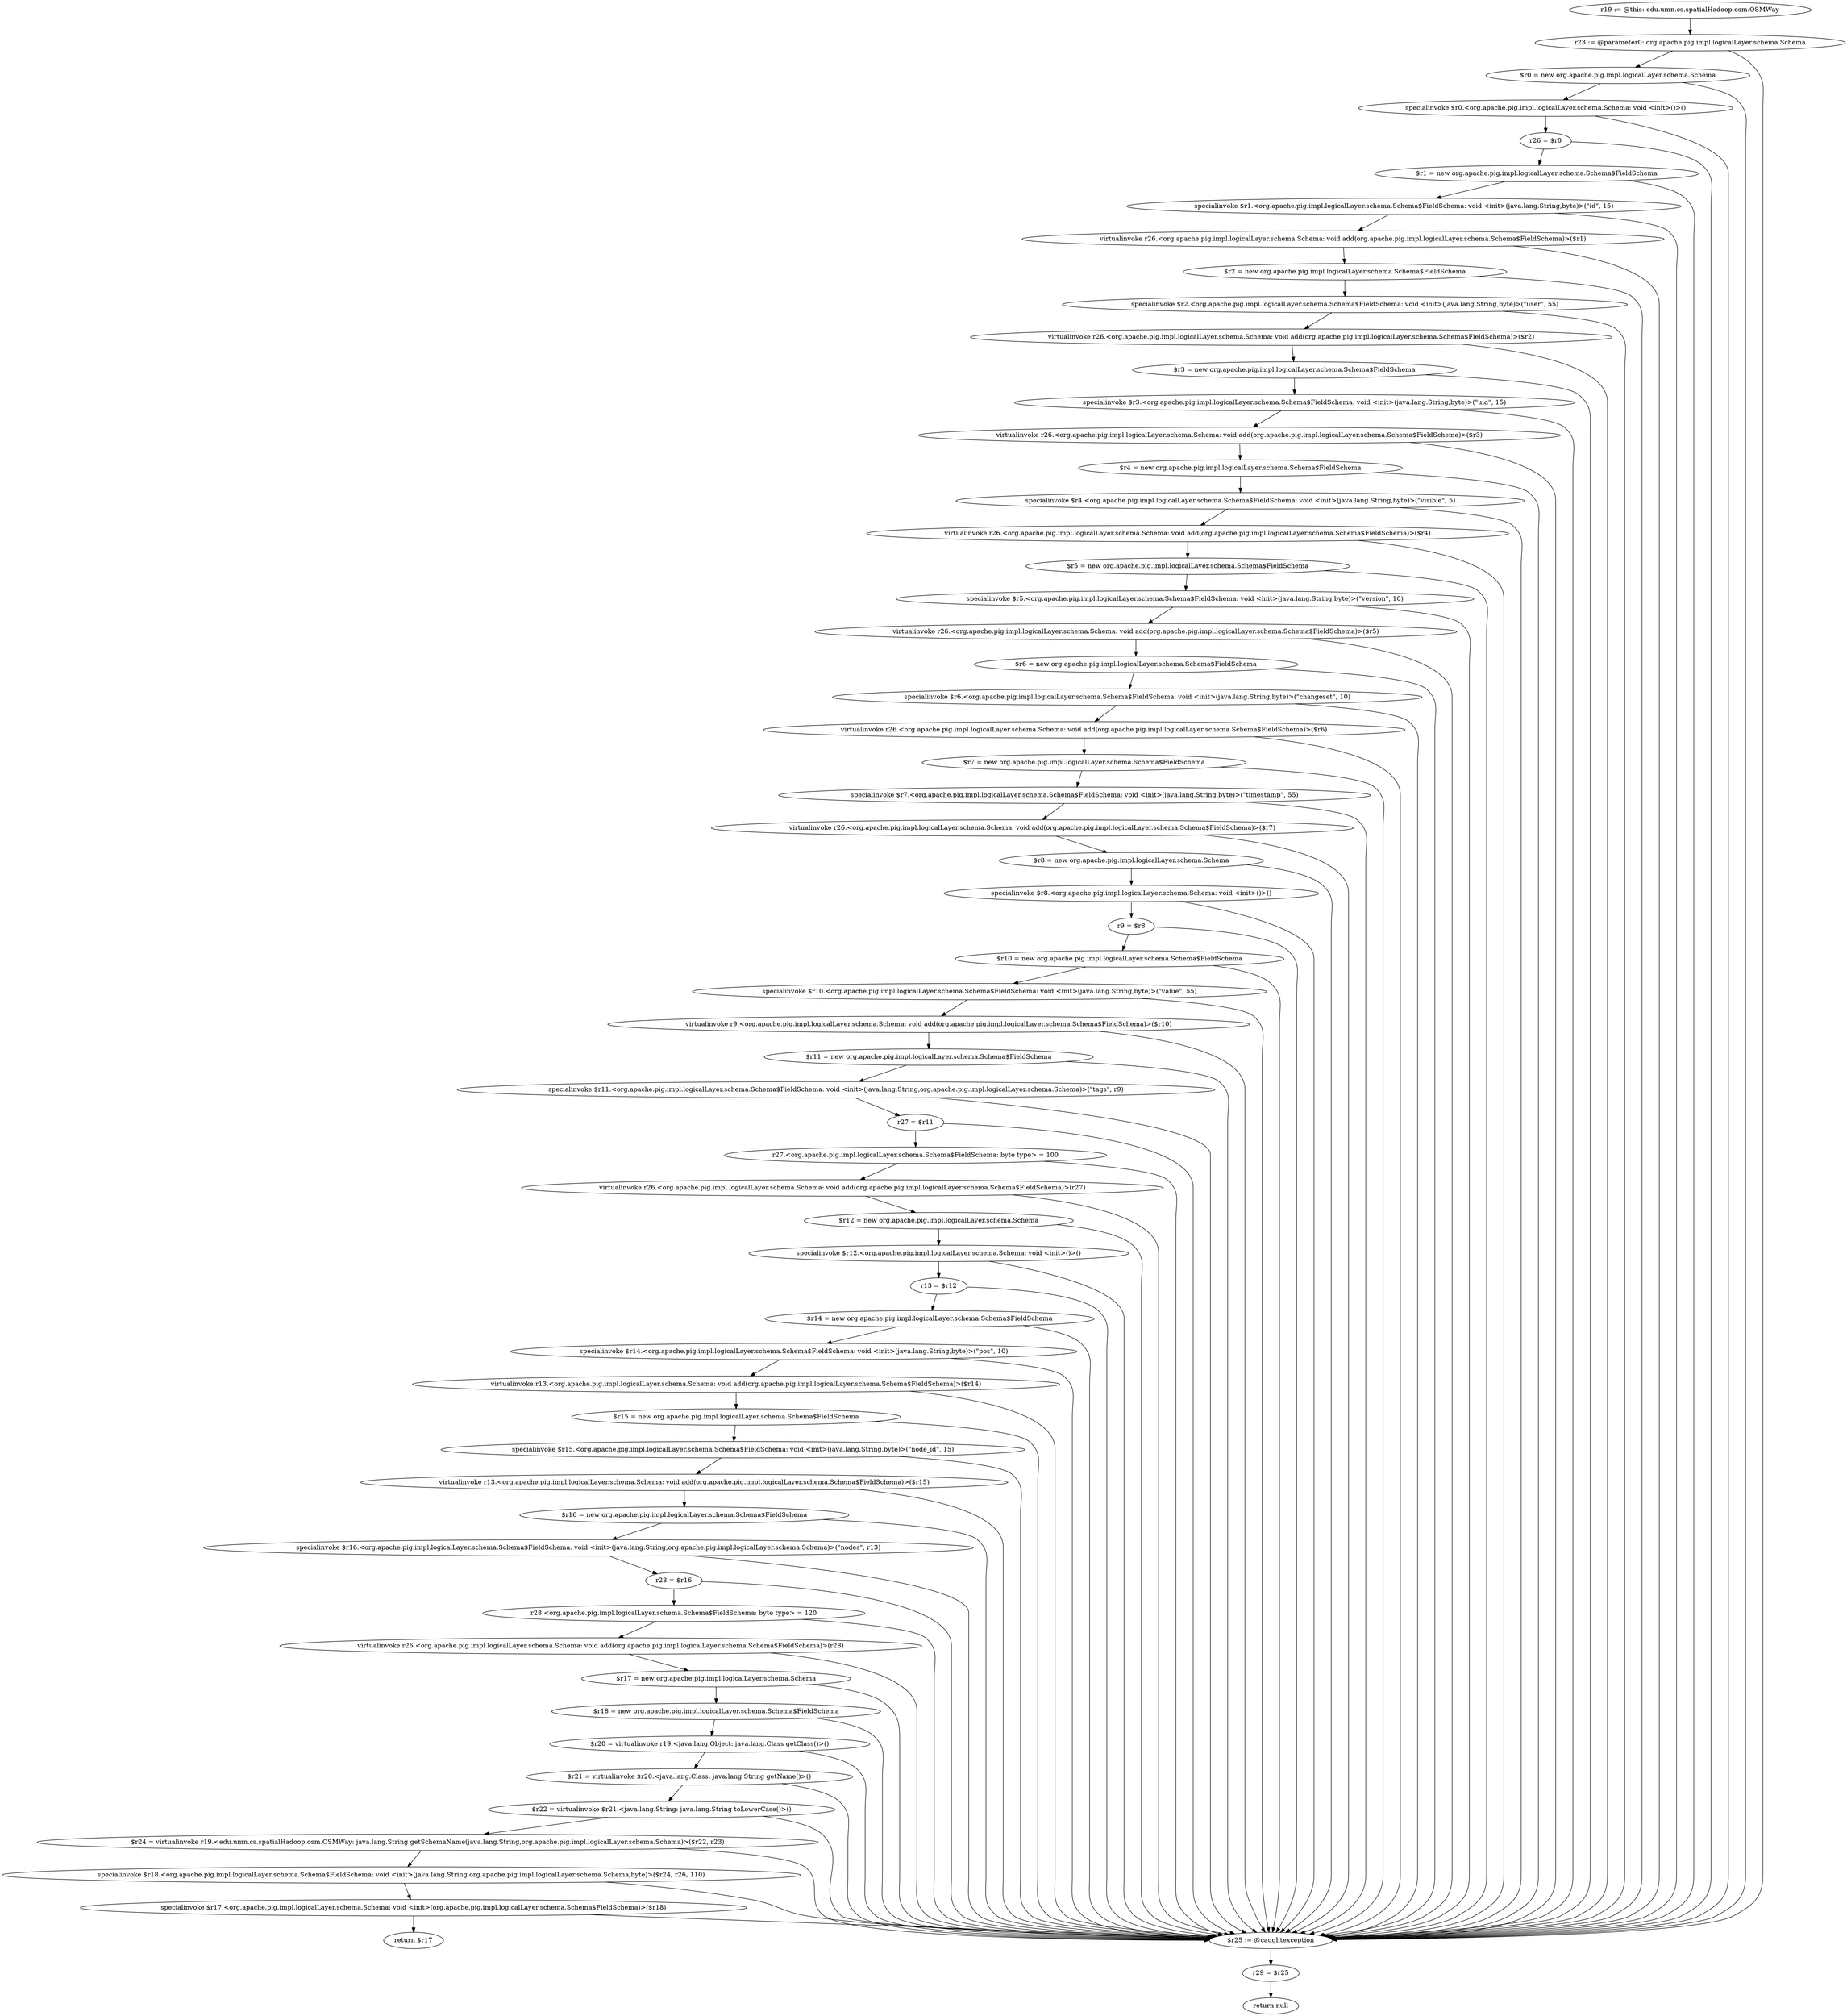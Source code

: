 digraph "unitGraph" {
    "r19 := @this: edu.umn.cs.spatialHadoop.osm.OSMWay"
    "r23 := @parameter0: org.apache.pig.impl.logicalLayer.schema.Schema"
    "$r0 = new org.apache.pig.impl.logicalLayer.schema.Schema"
    "specialinvoke $r0.<org.apache.pig.impl.logicalLayer.schema.Schema: void <init>()>()"
    "r26 = $r0"
    "$r1 = new org.apache.pig.impl.logicalLayer.schema.Schema$FieldSchema"
    "specialinvoke $r1.<org.apache.pig.impl.logicalLayer.schema.Schema$FieldSchema: void <init>(java.lang.String,byte)>(\"id\", 15)"
    "virtualinvoke r26.<org.apache.pig.impl.logicalLayer.schema.Schema: void add(org.apache.pig.impl.logicalLayer.schema.Schema$FieldSchema)>($r1)"
    "$r2 = new org.apache.pig.impl.logicalLayer.schema.Schema$FieldSchema"
    "specialinvoke $r2.<org.apache.pig.impl.logicalLayer.schema.Schema$FieldSchema: void <init>(java.lang.String,byte)>(\"user\", 55)"
    "virtualinvoke r26.<org.apache.pig.impl.logicalLayer.schema.Schema: void add(org.apache.pig.impl.logicalLayer.schema.Schema$FieldSchema)>($r2)"
    "$r3 = new org.apache.pig.impl.logicalLayer.schema.Schema$FieldSchema"
    "specialinvoke $r3.<org.apache.pig.impl.logicalLayer.schema.Schema$FieldSchema: void <init>(java.lang.String,byte)>(\"uid\", 15)"
    "virtualinvoke r26.<org.apache.pig.impl.logicalLayer.schema.Schema: void add(org.apache.pig.impl.logicalLayer.schema.Schema$FieldSchema)>($r3)"
    "$r4 = new org.apache.pig.impl.logicalLayer.schema.Schema$FieldSchema"
    "specialinvoke $r4.<org.apache.pig.impl.logicalLayer.schema.Schema$FieldSchema: void <init>(java.lang.String,byte)>(\"visible\", 5)"
    "virtualinvoke r26.<org.apache.pig.impl.logicalLayer.schema.Schema: void add(org.apache.pig.impl.logicalLayer.schema.Schema$FieldSchema)>($r4)"
    "$r5 = new org.apache.pig.impl.logicalLayer.schema.Schema$FieldSchema"
    "specialinvoke $r5.<org.apache.pig.impl.logicalLayer.schema.Schema$FieldSchema: void <init>(java.lang.String,byte)>(\"version\", 10)"
    "virtualinvoke r26.<org.apache.pig.impl.logicalLayer.schema.Schema: void add(org.apache.pig.impl.logicalLayer.schema.Schema$FieldSchema)>($r5)"
    "$r6 = new org.apache.pig.impl.logicalLayer.schema.Schema$FieldSchema"
    "specialinvoke $r6.<org.apache.pig.impl.logicalLayer.schema.Schema$FieldSchema: void <init>(java.lang.String,byte)>(\"changeset\", 10)"
    "virtualinvoke r26.<org.apache.pig.impl.logicalLayer.schema.Schema: void add(org.apache.pig.impl.logicalLayer.schema.Schema$FieldSchema)>($r6)"
    "$r7 = new org.apache.pig.impl.logicalLayer.schema.Schema$FieldSchema"
    "specialinvoke $r7.<org.apache.pig.impl.logicalLayer.schema.Schema$FieldSchema: void <init>(java.lang.String,byte)>(\"timestamp\", 55)"
    "virtualinvoke r26.<org.apache.pig.impl.logicalLayer.schema.Schema: void add(org.apache.pig.impl.logicalLayer.schema.Schema$FieldSchema)>($r7)"
    "$r8 = new org.apache.pig.impl.logicalLayer.schema.Schema"
    "specialinvoke $r8.<org.apache.pig.impl.logicalLayer.schema.Schema: void <init>()>()"
    "r9 = $r8"
    "$r10 = new org.apache.pig.impl.logicalLayer.schema.Schema$FieldSchema"
    "specialinvoke $r10.<org.apache.pig.impl.logicalLayer.schema.Schema$FieldSchema: void <init>(java.lang.String,byte)>(\"value\", 55)"
    "virtualinvoke r9.<org.apache.pig.impl.logicalLayer.schema.Schema: void add(org.apache.pig.impl.logicalLayer.schema.Schema$FieldSchema)>($r10)"
    "$r11 = new org.apache.pig.impl.logicalLayer.schema.Schema$FieldSchema"
    "specialinvoke $r11.<org.apache.pig.impl.logicalLayer.schema.Schema$FieldSchema: void <init>(java.lang.String,org.apache.pig.impl.logicalLayer.schema.Schema)>(\"tags\", r9)"
    "r27 = $r11"
    "r27.<org.apache.pig.impl.logicalLayer.schema.Schema$FieldSchema: byte type> = 100"
    "virtualinvoke r26.<org.apache.pig.impl.logicalLayer.schema.Schema: void add(org.apache.pig.impl.logicalLayer.schema.Schema$FieldSchema)>(r27)"
    "$r12 = new org.apache.pig.impl.logicalLayer.schema.Schema"
    "specialinvoke $r12.<org.apache.pig.impl.logicalLayer.schema.Schema: void <init>()>()"
    "r13 = $r12"
    "$r14 = new org.apache.pig.impl.logicalLayer.schema.Schema$FieldSchema"
    "specialinvoke $r14.<org.apache.pig.impl.logicalLayer.schema.Schema$FieldSchema: void <init>(java.lang.String,byte)>(\"pos\", 10)"
    "virtualinvoke r13.<org.apache.pig.impl.logicalLayer.schema.Schema: void add(org.apache.pig.impl.logicalLayer.schema.Schema$FieldSchema)>($r14)"
    "$r15 = new org.apache.pig.impl.logicalLayer.schema.Schema$FieldSchema"
    "specialinvoke $r15.<org.apache.pig.impl.logicalLayer.schema.Schema$FieldSchema: void <init>(java.lang.String,byte)>(\"node_id\", 15)"
    "virtualinvoke r13.<org.apache.pig.impl.logicalLayer.schema.Schema: void add(org.apache.pig.impl.logicalLayer.schema.Schema$FieldSchema)>($r15)"
    "$r16 = new org.apache.pig.impl.logicalLayer.schema.Schema$FieldSchema"
    "specialinvoke $r16.<org.apache.pig.impl.logicalLayer.schema.Schema$FieldSchema: void <init>(java.lang.String,org.apache.pig.impl.logicalLayer.schema.Schema)>(\"nodes\", r13)"
    "r28 = $r16"
    "r28.<org.apache.pig.impl.logicalLayer.schema.Schema$FieldSchema: byte type> = 120"
    "virtualinvoke r26.<org.apache.pig.impl.logicalLayer.schema.Schema: void add(org.apache.pig.impl.logicalLayer.schema.Schema$FieldSchema)>(r28)"
    "$r17 = new org.apache.pig.impl.logicalLayer.schema.Schema"
    "$r18 = new org.apache.pig.impl.logicalLayer.schema.Schema$FieldSchema"
    "$r20 = virtualinvoke r19.<java.lang.Object: java.lang.Class getClass()>()"
    "$r21 = virtualinvoke $r20.<java.lang.Class: java.lang.String getName()>()"
    "$r22 = virtualinvoke $r21.<java.lang.String: java.lang.String toLowerCase()>()"
    "$r24 = virtualinvoke r19.<edu.umn.cs.spatialHadoop.osm.OSMWay: java.lang.String getSchemaName(java.lang.String,org.apache.pig.impl.logicalLayer.schema.Schema)>($r22, r23)"
    "specialinvoke $r18.<org.apache.pig.impl.logicalLayer.schema.Schema$FieldSchema: void <init>(java.lang.String,org.apache.pig.impl.logicalLayer.schema.Schema,byte)>($r24, r26, 110)"
    "specialinvoke $r17.<org.apache.pig.impl.logicalLayer.schema.Schema: void <init>(org.apache.pig.impl.logicalLayer.schema.Schema$FieldSchema)>($r18)"
    "return $r17"
    "$r25 := @caughtexception"
    "r29 = $r25"
    "return null"
    "r19 := @this: edu.umn.cs.spatialHadoop.osm.OSMWay"->"r23 := @parameter0: org.apache.pig.impl.logicalLayer.schema.Schema";
    "r23 := @parameter0: org.apache.pig.impl.logicalLayer.schema.Schema"->"$r0 = new org.apache.pig.impl.logicalLayer.schema.Schema";
    "r23 := @parameter0: org.apache.pig.impl.logicalLayer.schema.Schema"->"$r25 := @caughtexception";
    "$r0 = new org.apache.pig.impl.logicalLayer.schema.Schema"->"specialinvoke $r0.<org.apache.pig.impl.logicalLayer.schema.Schema: void <init>()>()";
    "$r0 = new org.apache.pig.impl.logicalLayer.schema.Schema"->"$r25 := @caughtexception";
    "specialinvoke $r0.<org.apache.pig.impl.logicalLayer.schema.Schema: void <init>()>()"->"r26 = $r0";
    "specialinvoke $r0.<org.apache.pig.impl.logicalLayer.schema.Schema: void <init>()>()"->"$r25 := @caughtexception";
    "r26 = $r0"->"$r1 = new org.apache.pig.impl.logicalLayer.schema.Schema$FieldSchema";
    "r26 = $r0"->"$r25 := @caughtexception";
    "$r1 = new org.apache.pig.impl.logicalLayer.schema.Schema$FieldSchema"->"specialinvoke $r1.<org.apache.pig.impl.logicalLayer.schema.Schema$FieldSchema: void <init>(java.lang.String,byte)>(\"id\", 15)";
    "$r1 = new org.apache.pig.impl.logicalLayer.schema.Schema$FieldSchema"->"$r25 := @caughtexception";
    "specialinvoke $r1.<org.apache.pig.impl.logicalLayer.schema.Schema$FieldSchema: void <init>(java.lang.String,byte)>(\"id\", 15)"->"virtualinvoke r26.<org.apache.pig.impl.logicalLayer.schema.Schema: void add(org.apache.pig.impl.logicalLayer.schema.Schema$FieldSchema)>($r1)";
    "specialinvoke $r1.<org.apache.pig.impl.logicalLayer.schema.Schema$FieldSchema: void <init>(java.lang.String,byte)>(\"id\", 15)"->"$r25 := @caughtexception";
    "virtualinvoke r26.<org.apache.pig.impl.logicalLayer.schema.Schema: void add(org.apache.pig.impl.logicalLayer.schema.Schema$FieldSchema)>($r1)"->"$r2 = new org.apache.pig.impl.logicalLayer.schema.Schema$FieldSchema";
    "virtualinvoke r26.<org.apache.pig.impl.logicalLayer.schema.Schema: void add(org.apache.pig.impl.logicalLayer.schema.Schema$FieldSchema)>($r1)"->"$r25 := @caughtexception";
    "$r2 = new org.apache.pig.impl.logicalLayer.schema.Schema$FieldSchema"->"specialinvoke $r2.<org.apache.pig.impl.logicalLayer.schema.Schema$FieldSchema: void <init>(java.lang.String,byte)>(\"user\", 55)";
    "$r2 = new org.apache.pig.impl.logicalLayer.schema.Schema$FieldSchema"->"$r25 := @caughtexception";
    "specialinvoke $r2.<org.apache.pig.impl.logicalLayer.schema.Schema$FieldSchema: void <init>(java.lang.String,byte)>(\"user\", 55)"->"virtualinvoke r26.<org.apache.pig.impl.logicalLayer.schema.Schema: void add(org.apache.pig.impl.logicalLayer.schema.Schema$FieldSchema)>($r2)";
    "specialinvoke $r2.<org.apache.pig.impl.logicalLayer.schema.Schema$FieldSchema: void <init>(java.lang.String,byte)>(\"user\", 55)"->"$r25 := @caughtexception";
    "virtualinvoke r26.<org.apache.pig.impl.logicalLayer.schema.Schema: void add(org.apache.pig.impl.logicalLayer.schema.Schema$FieldSchema)>($r2)"->"$r3 = new org.apache.pig.impl.logicalLayer.schema.Schema$FieldSchema";
    "virtualinvoke r26.<org.apache.pig.impl.logicalLayer.schema.Schema: void add(org.apache.pig.impl.logicalLayer.schema.Schema$FieldSchema)>($r2)"->"$r25 := @caughtexception";
    "$r3 = new org.apache.pig.impl.logicalLayer.schema.Schema$FieldSchema"->"specialinvoke $r3.<org.apache.pig.impl.logicalLayer.schema.Schema$FieldSchema: void <init>(java.lang.String,byte)>(\"uid\", 15)";
    "$r3 = new org.apache.pig.impl.logicalLayer.schema.Schema$FieldSchema"->"$r25 := @caughtexception";
    "specialinvoke $r3.<org.apache.pig.impl.logicalLayer.schema.Schema$FieldSchema: void <init>(java.lang.String,byte)>(\"uid\", 15)"->"virtualinvoke r26.<org.apache.pig.impl.logicalLayer.schema.Schema: void add(org.apache.pig.impl.logicalLayer.schema.Schema$FieldSchema)>($r3)";
    "specialinvoke $r3.<org.apache.pig.impl.logicalLayer.schema.Schema$FieldSchema: void <init>(java.lang.String,byte)>(\"uid\", 15)"->"$r25 := @caughtexception";
    "virtualinvoke r26.<org.apache.pig.impl.logicalLayer.schema.Schema: void add(org.apache.pig.impl.logicalLayer.schema.Schema$FieldSchema)>($r3)"->"$r4 = new org.apache.pig.impl.logicalLayer.schema.Schema$FieldSchema";
    "virtualinvoke r26.<org.apache.pig.impl.logicalLayer.schema.Schema: void add(org.apache.pig.impl.logicalLayer.schema.Schema$FieldSchema)>($r3)"->"$r25 := @caughtexception";
    "$r4 = new org.apache.pig.impl.logicalLayer.schema.Schema$FieldSchema"->"specialinvoke $r4.<org.apache.pig.impl.logicalLayer.schema.Schema$FieldSchema: void <init>(java.lang.String,byte)>(\"visible\", 5)";
    "$r4 = new org.apache.pig.impl.logicalLayer.schema.Schema$FieldSchema"->"$r25 := @caughtexception";
    "specialinvoke $r4.<org.apache.pig.impl.logicalLayer.schema.Schema$FieldSchema: void <init>(java.lang.String,byte)>(\"visible\", 5)"->"virtualinvoke r26.<org.apache.pig.impl.logicalLayer.schema.Schema: void add(org.apache.pig.impl.logicalLayer.schema.Schema$FieldSchema)>($r4)";
    "specialinvoke $r4.<org.apache.pig.impl.logicalLayer.schema.Schema$FieldSchema: void <init>(java.lang.String,byte)>(\"visible\", 5)"->"$r25 := @caughtexception";
    "virtualinvoke r26.<org.apache.pig.impl.logicalLayer.schema.Schema: void add(org.apache.pig.impl.logicalLayer.schema.Schema$FieldSchema)>($r4)"->"$r5 = new org.apache.pig.impl.logicalLayer.schema.Schema$FieldSchema";
    "virtualinvoke r26.<org.apache.pig.impl.logicalLayer.schema.Schema: void add(org.apache.pig.impl.logicalLayer.schema.Schema$FieldSchema)>($r4)"->"$r25 := @caughtexception";
    "$r5 = new org.apache.pig.impl.logicalLayer.schema.Schema$FieldSchema"->"specialinvoke $r5.<org.apache.pig.impl.logicalLayer.schema.Schema$FieldSchema: void <init>(java.lang.String,byte)>(\"version\", 10)";
    "$r5 = new org.apache.pig.impl.logicalLayer.schema.Schema$FieldSchema"->"$r25 := @caughtexception";
    "specialinvoke $r5.<org.apache.pig.impl.logicalLayer.schema.Schema$FieldSchema: void <init>(java.lang.String,byte)>(\"version\", 10)"->"virtualinvoke r26.<org.apache.pig.impl.logicalLayer.schema.Schema: void add(org.apache.pig.impl.logicalLayer.schema.Schema$FieldSchema)>($r5)";
    "specialinvoke $r5.<org.apache.pig.impl.logicalLayer.schema.Schema$FieldSchema: void <init>(java.lang.String,byte)>(\"version\", 10)"->"$r25 := @caughtexception";
    "virtualinvoke r26.<org.apache.pig.impl.logicalLayer.schema.Schema: void add(org.apache.pig.impl.logicalLayer.schema.Schema$FieldSchema)>($r5)"->"$r6 = new org.apache.pig.impl.logicalLayer.schema.Schema$FieldSchema";
    "virtualinvoke r26.<org.apache.pig.impl.logicalLayer.schema.Schema: void add(org.apache.pig.impl.logicalLayer.schema.Schema$FieldSchema)>($r5)"->"$r25 := @caughtexception";
    "$r6 = new org.apache.pig.impl.logicalLayer.schema.Schema$FieldSchema"->"specialinvoke $r6.<org.apache.pig.impl.logicalLayer.schema.Schema$FieldSchema: void <init>(java.lang.String,byte)>(\"changeset\", 10)";
    "$r6 = new org.apache.pig.impl.logicalLayer.schema.Schema$FieldSchema"->"$r25 := @caughtexception";
    "specialinvoke $r6.<org.apache.pig.impl.logicalLayer.schema.Schema$FieldSchema: void <init>(java.lang.String,byte)>(\"changeset\", 10)"->"virtualinvoke r26.<org.apache.pig.impl.logicalLayer.schema.Schema: void add(org.apache.pig.impl.logicalLayer.schema.Schema$FieldSchema)>($r6)";
    "specialinvoke $r6.<org.apache.pig.impl.logicalLayer.schema.Schema$FieldSchema: void <init>(java.lang.String,byte)>(\"changeset\", 10)"->"$r25 := @caughtexception";
    "virtualinvoke r26.<org.apache.pig.impl.logicalLayer.schema.Schema: void add(org.apache.pig.impl.logicalLayer.schema.Schema$FieldSchema)>($r6)"->"$r7 = new org.apache.pig.impl.logicalLayer.schema.Schema$FieldSchema";
    "virtualinvoke r26.<org.apache.pig.impl.logicalLayer.schema.Schema: void add(org.apache.pig.impl.logicalLayer.schema.Schema$FieldSchema)>($r6)"->"$r25 := @caughtexception";
    "$r7 = new org.apache.pig.impl.logicalLayer.schema.Schema$FieldSchema"->"specialinvoke $r7.<org.apache.pig.impl.logicalLayer.schema.Schema$FieldSchema: void <init>(java.lang.String,byte)>(\"timestamp\", 55)";
    "$r7 = new org.apache.pig.impl.logicalLayer.schema.Schema$FieldSchema"->"$r25 := @caughtexception";
    "specialinvoke $r7.<org.apache.pig.impl.logicalLayer.schema.Schema$FieldSchema: void <init>(java.lang.String,byte)>(\"timestamp\", 55)"->"virtualinvoke r26.<org.apache.pig.impl.logicalLayer.schema.Schema: void add(org.apache.pig.impl.logicalLayer.schema.Schema$FieldSchema)>($r7)";
    "specialinvoke $r7.<org.apache.pig.impl.logicalLayer.schema.Schema$FieldSchema: void <init>(java.lang.String,byte)>(\"timestamp\", 55)"->"$r25 := @caughtexception";
    "virtualinvoke r26.<org.apache.pig.impl.logicalLayer.schema.Schema: void add(org.apache.pig.impl.logicalLayer.schema.Schema$FieldSchema)>($r7)"->"$r8 = new org.apache.pig.impl.logicalLayer.schema.Schema";
    "virtualinvoke r26.<org.apache.pig.impl.logicalLayer.schema.Schema: void add(org.apache.pig.impl.logicalLayer.schema.Schema$FieldSchema)>($r7)"->"$r25 := @caughtexception";
    "$r8 = new org.apache.pig.impl.logicalLayer.schema.Schema"->"specialinvoke $r8.<org.apache.pig.impl.logicalLayer.schema.Schema: void <init>()>()";
    "$r8 = new org.apache.pig.impl.logicalLayer.schema.Schema"->"$r25 := @caughtexception";
    "specialinvoke $r8.<org.apache.pig.impl.logicalLayer.schema.Schema: void <init>()>()"->"r9 = $r8";
    "specialinvoke $r8.<org.apache.pig.impl.logicalLayer.schema.Schema: void <init>()>()"->"$r25 := @caughtexception";
    "r9 = $r8"->"$r10 = new org.apache.pig.impl.logicalLayer.schema.Schema$FieldSchema";
    "r9 = $r8"->"$r25 := @caughtexception";
    "$r10 = new org.apache.pig.impl.logicalLayer.schema.Schema$FieldSchema"->"specialinvoke $r10.<org.apache.pig.impl.logicalLayer.schema.Schema$FieldSchema: void <init>(java.lang.String,byte)>(\"value\", 55)";
    "$r10 = new org.apache.pig.impl.logicalLayer.schema.Schema$FieldSchema"->"$r25 := @caughtexception";
    "specialinvoke $r10.<org.apache.pig.impl.logicalLayer.schema.Schema$FieldSchema: void <init>(java.lang.String,byte)>(\"value\", 55)"->"virtualinvoke r9.<org.apache.pig.impl.logicalLayer.schema.Schema: void add(org.apache.pig.impl.logicalLayer.schema.Schema$FieldSchema)>($r10)";
    "specialinvoke $r10.<org.apache.pig.impl.logicalLayer.schema.Schema$FieldSchema: void <init>(java.lang.String,byte)>(\"value\", 55)"->"$r25 := @caughtexception";
    "virtualinvoke r9.<org.apache.pig.impl.logicalLayer.schema.Schema: void add(org.apache.pig.impl.logicalLayer.schema.Schema$FieldSchema)>($r10)"->"$r11 = new org.apache.pig.impl.logicalLayer.schema.Schema$FieldSchema";
    "virtualinvoke r9.<org.apache.pig.impl.logicalLayer.schema.Schema: void add(org.apache.pig.impl.logicalLayer.schema.Schema$FieldSchema)>($r10)"->"$r25 := @caughtexception";
    "$r11 = new org.apache.pig.impl.logicalLayer.schema.Schema$FieldSchema"->"specialinvoke $r11.<org.apache.pig.impl.logicalLayer.schema.Schema$FieldSchema: void <init>(java.lang.String,org.apache.pig.impl.logicalLayer.schema.Schema)>(\"tags\", r9)";
    "$r11 = new org.apache.pig.impl.logicalLayer.schema.Schema$FieldSchema"->"$r25 := @caughtexception";
    "specialinvoke $r11.<org.apache.pig.impl.logicalLayer.schema.Schema$FieldSchema: void <init>(java.lang.String,org.apache.pig.impl.logicalLayer.schema.Schema)>(\"tags\", r9)"->"r27 = $r11";
    "specialinvoke $r11.<org.apache.pig.impl.logicalLayer.schema.Schema$FieldSchema: void <init>(java.lang.String,org.apache.pig.impl.logicalLayer.schema.Schema)>(\"tags\", r9)"->"$r25 := @caughtexception";
    "r27 = $r11"->"r27.<org.apache.pig.impl.logicalLayer.schema.Schema$FieldSchema: byte type> = 100";
    "r27 = $r11"->"$r25 := @caughtexception";
    "r27.<org.apache.pig.impl.logicalLayer.schema.Schema$FieldSchema: byte type> = 100"->"virtualinvoke r26.<org.apache.pig.impl.logicalLayer.schema.Schema: void add(org.apache.pig.impl.logicalLayer.schema.Schema$FieldSchema)>(r27)";
    "r27.<org.apache.pig.impl.logicalLayer.schema.Schema$FieldSchema: byte type> = 100"->"$r25 := @caughtexception";
    "virtualinvoke r26.<org.apache.pig.impl.logicalLayer.schema.Schema: void add(org.apache.pig.impl.logicalLayer.schema.Schema$FieldSchema)>(r27)"->"$r12 = new org.apache.pig.impl.logicalLayer.schema.Schema";
    "virtualinvoke r26.<org.apache.pig.impl.logicalLayer.schema.Schema: void add(org.apache.pig.impl.logicalLayer.schema.Schema$FieldSchema)>(r27)"->"$r25 := @caughtexception";
    "$r12 = new org.apache.pig.impl.logicalLayer.schema.Schema"->"specialinvoke $r12.<org.apache.pig.impl.logicalLayer.schema.Schema: void <init>()>()";
    "$r12 = new org.apache.pig.impl.logicalLayer.schema.Schema"->"$r25 := @caughtexception";
    "specialinvoke $r12.<org.apache.pig.impl.logicalLayer.schema.Schema: void <init>()>()"->"r13 = $r12";
    "specialinvoke $r12.<org.apache.pig.impl.logicalLayer.schema.Schema: void <init>()>()"->"$r25 := @caughtexception";
    "r13 = $r12"->"$r14 = new org.apache.pig.impl.logicalLayer.schema.Schema$FieldSchema";
    "r13 = $r12"->"$r25 := @caughtexception";
    "$r14 = new org.apache.pig.impl.logicalLayer.schema.Schema$FieldSchema"->"specialinvoke $r14.<org.apache.pig.impl.logicalLayer.schema.Schema$FieldSchema: void <init>(java.lang.String,byte)>(\"pos\", 10)";
    "$r14 = new org.apache.pig.impl.logicalLayer.schema.Schema$FieldSchema"->"$r25 := @caughtexception";
    "specialinvoke $r14.<org.apache.pig.impl.logicalLayer.schema.Schema$FieldSchema: void <init>(java.lang.String,byte)>(\"pos\", 10)"->"virtualinvoke r13.<org.apache.pig.impl.logicalLayer.schema.Schema: void add(org.apache.pig.impl.logicalLayer.schema.Schema$FieldSchema)>($r14)";
    "specialinvoke $r14.<org.apache.pig.impl.logicalLayer.schema.Schema$FieldSchema: void <init>(java.lang.String,byte)>(\"pos\", 10)"->"$r25 := @caughtexception";
    "virtualinvoke r13.<org.apache.pig.impl.logicalLayer.schema.Schema: void add(org.apache.pig.impl.logicalLayer.schema.Schema$FieldSchema)>($r14)"->"$r15 = new org.apache.pig.impl.logicalLayer.schema.Schema$FieldSchema";
    "virtualinvoke r13.<org.apache.pig.impl.logicalLayer.schema.Schema: void add(org.apache.pig.impl.logicalLayer.schema.Schema$FieldSchema)>($r14)"->"$r25 := @caughtexception";
    "$r15 = new org.apache.pig.impl.logicalLayer.schema.Schema$FieldSchema"->"specialinvoke $r15.<org.apache.pig.impl.logicalLayer.schema.Schema$FieldSchema: void <init>(java.lang.String,byte)>(\"node_id\", 15)";
    "$r15 = new org.apache.pig.impl.logicalLayer.schema.Schema$FieldSchema"->"$r25 := @caughtexception";
    "specialinvoke $r15.<org.apache.pig.impl.logicalLayer.schema.Schema$FieldSchema: void <init>(java.lang.String,byte)>(\"node_id\", 15)"->"virtualinvoke r13.<org.apache.pig.impl.logicalLayer.schema.Schema: void add(org.apache.pig.impl.logicalLayer.schema.Schema$FieldSchema)>($r15)";
    "specialinvoke $r15.<org.apache.pig.impl.logicalLayer.schema.Schema$FieldSchema: void <init>(java.lang.String,byte)>(\"node_id\", 15)"->"$r25 := @caughtexception";
    "virtualinvoke r13.<org.apache.pig.impl.logicalLayer.schema.Schema: void add(org.apache.pig.impl.logicalLayer.schema.Schema$FieldSchema)>($r15)"->"$r16 = new org.apache.pig.impl.logicalLayer.schema.Schema$FieldSchema";
    "virtualinvoke r13.<org.apache.pig.impl.logicalLayer.schema.Schema: void add(org.apache.pig.impl.logicalLayer.schema.Schema$FieldSchema)>($r15)"->"$r25 := @caughtexception";
    "$r16 = new org.apache.pig.impl.logicalLayer.schema.Schema$FieldSchema"->"specialinvoke $r16.<org.apache.pig.impl.logicalLayer.schema.Schema$FieldSchema: void <init>(java.lang.String,org.apache.pig.impl.logicalLayer.schema.Schema)>(\"nodes\", r13)";
    "$r16 = new org.apache.pig.impl.logicalLayer.schema.Schema$FieldSchema"->"$r25 := @caughtexception";
    "specialinvoke $r16.<org.apache.pig.impl.logicalLayer.schema.Schema$FieldSchema: void <init>(java.lang.String,org.apache.pig.impl.logicalLayer.schema.Schema)>(\"nodes\", r13)"->"r28 = $r16";
    "specialinvoke $r16.<org.apache.pig.impl.logicalLayer.schema.Schema$FieldSchema: void <init>(java.lang.String,org.apache.pig.impl.logicalLayer.schema.Schema)>(\"nodes\", r13)"->"$r25 := @caughtexception";
    "r28 = $r16"->"r28.<org.apache.pig.impl.logicalLayer.schema.Schema$FieldSchema: byte type> = 120";
    "r28 = $r16"->"$r25 := @caughtexception";
    "r28.<org.apache.pig.impl.logicalLayer.schema.Schema$FieldSchema: byte type> = 120"->"virtualinvoke r26.<org.apache.pig.impl.logicalLayer.schema.Schema: void add(org.apache.pig.impl.logicalLayer.schema.Schema$FieldSchema)>(r28)";
    "r28.<org.apache.pig.impl.logicalLayer.schema.Schema$FieldSchema: byte type> = 120"->"$r25 := @caughtexception";
    "virtualinvoke r26.<org.apache.pig.impl.logicalLayer.schema.Schema: void add(org.apache.pig.impl.logicalLayer.schema.Schema$FieldSchema)>(r28)"->"$r17 = new org.apache.pig.impl.logicalLayer.schema.Schema";
    "virtualinvoke r26.<org.apache.pig.impl.logicalLayer.schema.Schema: void add(org.apache.pig.impl.logicalLayer.schema.Schema$FieldSchema)>(r28)"->"$r25 := @caughtexception";
    "$r17 = new org.apache.pig.impl.logicalLayer.schema.Schema"->"$r18 = new org.apache.pig.impl.logicalLayer.schema.Schema$FieldSchema";
    "$r17 = new org.apache.pig.impl.logicalLayer.schema.Schema"->"$r25 := @caughtexception";
    "$r18 = new org.apache.pig.impl.logicalLayer.schema.Schema$FieldSchema"->"$r20 = virtualinvoke r19.<java.lang.Object: java.lang.Class getClass()>()";
    "$r18 = new org.apache.pig.impl.logicalLayer.schema.Schema$FieldSchema"->"$r25 := @caughtexception";
    "$r20 = virtualinvoke r19.<java.lang.Object: java.lang.Class getClass()>()"->"$r21 = virtualinvoke $r20.<java.lang.Class: java.lang.String getName()>()";
    "$r20 = virtualinvoke r19.<java.lang.Object: java.lang.Class getClass()>()"->"$r25 := @caughtexception";
    "$r21 = virtualinvoke $r20.<java.lang.Class: java.lang.String getName()>()"->"$r22 = virtualinvoke $r21.<java.lang.String: java.lang.String toLowerCase()>()";
    "$r21 = virtualinvoke $r20.<java.lang.Class: java.lang.String getName()>()"->"$r25 := @caughtexception";
    "$r22 = virtualinvoke $r21.<java.lang.String: java.lang.String toLowerCase()>()"->"$r24 = virtualinvoke r19.<edu.umn.cs.spatialHadoop.osm.OSMWay: java.lang.String getSchemaName(java.lang.String,org.apache.pig.impl.logicalLayer.schema.Schema)>($r22, r23)";
    "$r22 = virtualinvoke $r21.<java.lang.String: java.lang.String toLowerCase()>()"->"$r25 := @caughtexception";
    "$r24 = virtualinvoke r19.<edu.umn.cs.spatialHadoop.osm.OSMWay: java.lang.String getSchemaName(java.lang.String,org.apache.pig.impl.logicalLayer.schema.Schema)>($r22, r23)"->"specialinvoke $r18.<org.apache.pig.impl.logicalLayer.schema.Schema$FieldSchema: void <init>(java.lang.String,org.apache.pig.impl.logicalLayer.schema.Schema,byte)>($r24, r26, 110)";
    "$r24 = virtualinvoke r19.<edu.umn.cs.spatialHadoop.osm.OSMWay: java.lang.String getSchemaName(java.lang.String,org.apache.pig.impl.logicalLayer.schema.Schema)>($r22, r23)"->"$r25 := @caughtexception";
    "specialinvoke $r18.<org.apache.pig.impl.logicalLayer.schema.Schema$FieldSchema: void <init>(java.lang.String,org.apache.pig.impl.logicalLayer.schema.Schema,byte)>($r24, r26, 110)"->"specialinvoke $r17.<org.apache.pig.impl.logicalLayer.schema.Schema: void <init>(org.apache.pig.impl.logicalLayer.schema.Schema$FieldSchema)>($r18)";
    "specialinvoke $r18.<org.apache.pig.impl.logicalLayer.schema.Schema$FieldSchema: void <init>(java.lang.String,org.apache.pig.impl.logicalLayer.schema.Schema,byte)>($r24, r26, 110)"->"$r25 := @caughtexception";
    "specialinvoke $r17.<org.apache.pig.impl.logicalLayer.schema.Schema: void <init>(org.apache.pig.impl.logicalLayer.schema.Schema$FieldSchema)>($r18)"->"return $r17";
    "specialinvoke $r17.<org.apache.pig.impl.logicalLayer.schema.Schema: void <init>(org.apache.pig.impl.logicalLayer.schema.Schema$FieldSchema)>($r18)"->"$r25 := @caughtexception";
    "$r25 := @caughtexception"->"r29 = $r25";
    "r29 = $r25"->"return null";
}
